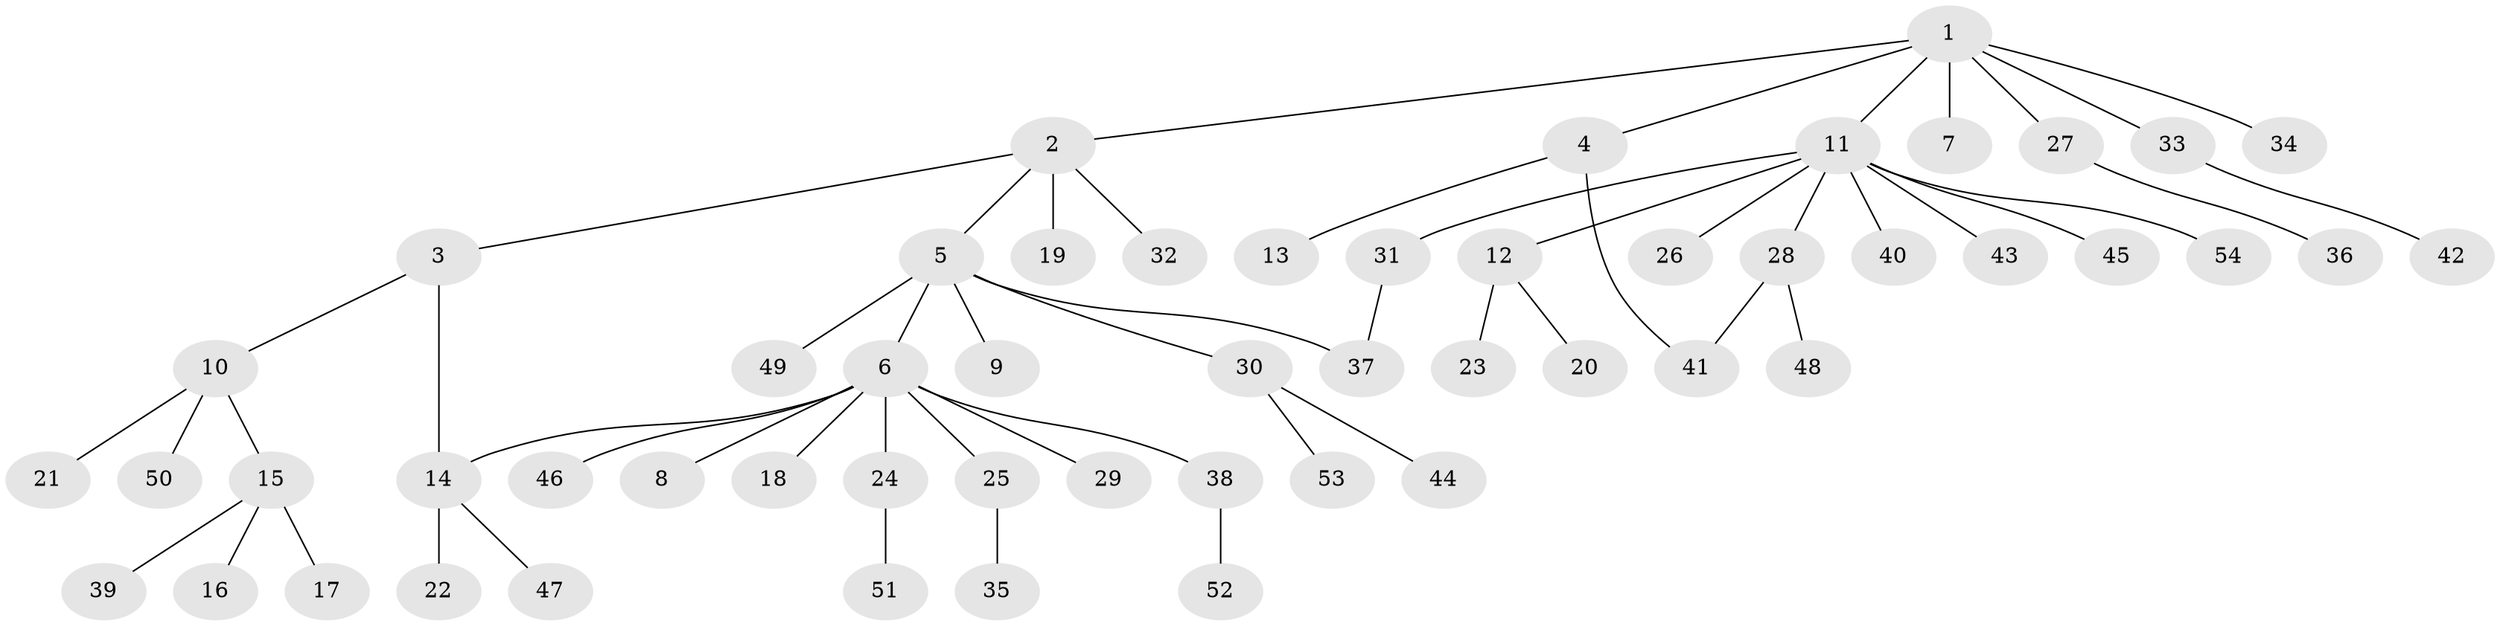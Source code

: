 // Generated by graph-tools (version 1.1) at 2025/50/03/09/25 03:50:01]
// undirected, 54 vertices, 56 edges
graph export_dot {
graph [start="1"]
  node [color=gray90,style=filled];
  1;
  2;
  3;
  4;
  5;
  6;
  7;
  8;
  9;
  10;
  11;
  12;
  13;
  14;
  15;
  16;
  17;
  18;
  19;
  20;
  21;
  22;
  23;
  24;
  25;
  26;
  27;
  28;
  29;
  30;
  31;
  32;
  33;
  34;
  35;
  36;
  37;
  38;
  39;
  40;
  41;
  42;
  43;
  44;
  45;
  46;
  47;
  48;
  49;
  50;
  51;
  52;
  53;
  54;
  1 -- 2;
  1 -- 4;
  1 -- 7;
  1 -- 11;
  1 -- 27;
  1 -- 33;
  1 -- 34;
  2 -- 3;
  2 -- 5;
  2 -- 19;
  2 -- 32;
  3 -- 10;
  3 -- 14;
  4 -- 13;
  4 -- 41;
  5 -- 6;
  5 -- 9;
  5 -- 30;
  5 -- 37;
  5 -- 49;
  6 -- 8;
  6 -- 14;
  6 -- 18;
  6 -- 24;
  6 -- 25;
  6 -- 29;
  6 -- 38;
  6 -- 46;
  10 -- 15;
  10 -- 21;
  10 -- 50;
  11 -- 12;
  11 -- 26;
  11 -- 28;
  11 -- 31;
  11 -- 40;
  11 -- 43;
  11 -- 45;
  11 -- 54;
  12 -- 20;
  12 -- 23;
  14 -- 22;
  14 -- 47;
  15 -- 16;
  15 -- 17;
  15 -- 39;
  24 -- 51;
  25 -- 35;
  27 -- 36;
  28 -- 41;
  28 -- 48;
  30 -- 44;
  30 -- 53;
  31 -- 37;
  33 -- 42;
  38 -- 52;
}
